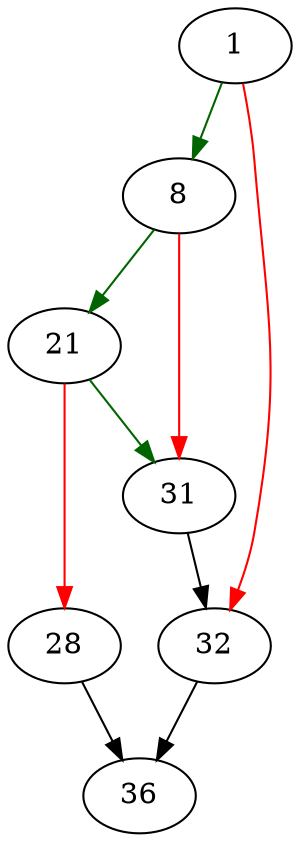 strict digraph "sqlite3StrAccumFinish" {
	// Node definitions.
	1 [entry=true];
	8;
	32;
	21;
	31;
	28;
	36;

	// Edge definitions.
	1 -> 8 [
		color=darkgreen
		cond=true
	];
	1 -> 32 [
		color=red
		cond=false
	];
	8 -> 21 [
		color=darkgreen
		cond=true
	];
	8 -> 31 [
		color=red
		cond=false
	];
	32 -> 36;
	21 -> 31 [
		color=darkgreen
		cond=true
	];
	21 -> 28 [
		color=red
		cond=false
	];
	31 -> 32;
	28 -> 36;
}